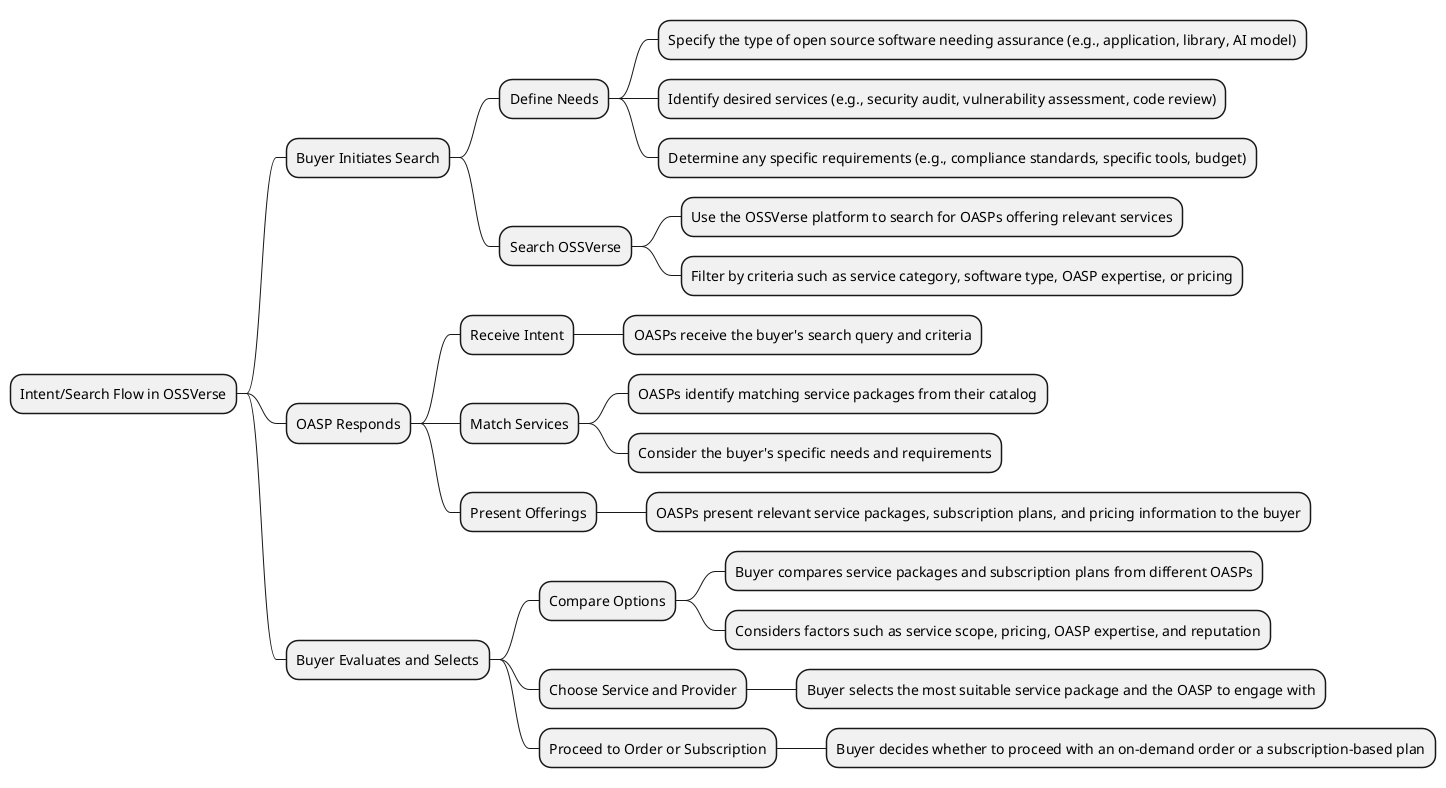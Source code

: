 @startmindmap
* Intent/Search Flow in OSSVerse
** Buyer Initiates Search
*** Define Needs
**** Specify the type of open source software needing assurance (e.g., application, library, AI model)
**** Identify desired services (e.g., security audit, vulnerability assessment, code review)
**** Determine any specific requirements (e.g., compliance standards, specific tools, budget)
***  Search OSSVerse
**** Use the OSSVerse platform to search for OASPs offering relevant services
**** Filter by criteria such as service category, software type, OASP expertise, or pricing
**  OASP Responds
***  Receive Intent
**** OASPs receive the buyer's search query and criteria
***  Match Services
**** OASPs identify matching service packages from their catalog
**** Consider the buyer's specific needs and requirements
***  Present Offerings
**** OASPs present relevant service packages, subscription plans, and pricing information to the buyer
** Buyer Evaluates and Selects
***  Compare Options
**** Buyer compares service packages and subscription plans from different OASPs
**** Considers factors such as service scope, pricing, OASP expertise, and reputation
***  Choose Service and Provider
**** Buyer selects the most suitable service package and the OASP to engage with
***  Proceed to Order or Subscription
**** Buyer decides whether to proceed with an on-demand order or a subscription-based plan
@endmindmap
